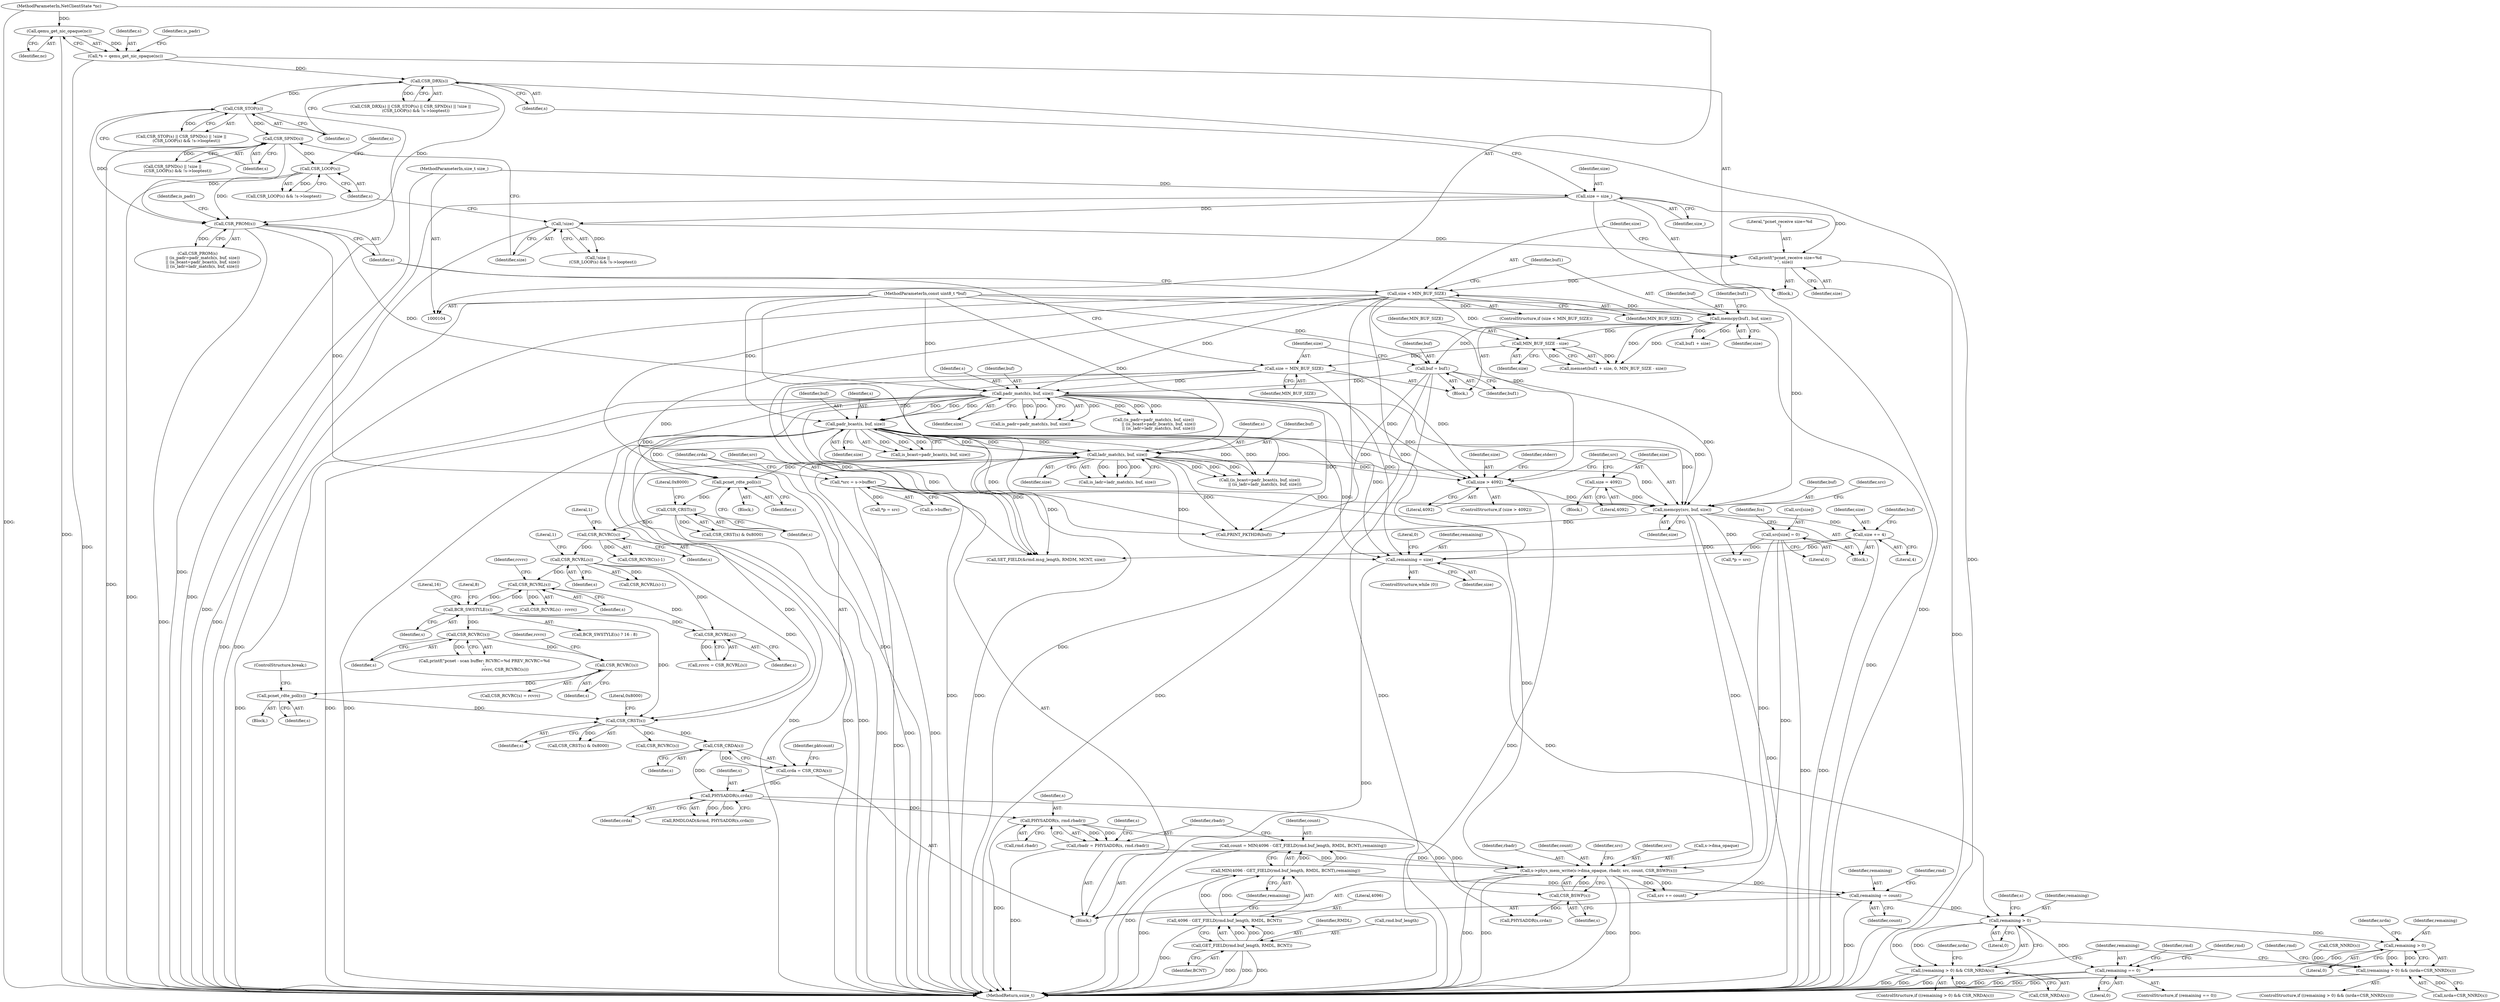 digraph "0_qemu_8b98a2f07175d46c3f7217639bd5e03f2ec56343@API" {
"1000500" [label="(Call,remaining > 0)"];
"1000473" [label="(Call,remaining -= count)"];
"1000461" [label="(Call,s->phys_mem_write(s->dma_opaque, rbadr, src, count, CSR_BSWP(s)))"];
"1000454" [label="(Call,rbadr = PHYSADDR(s, rmd.rbadr))"];
"1000456" [label="(Call,PHYSADDR(s, rmd.rbadr))"];
"1000429" [label="(Call,PHYSADDR(s,crda))"];
"1000330" [label="(Call,CSR_CRDA(s))"];
"1000301" [label="(Call,CSR_CRST(s))"];
"1000238" [label="(Call,CSR_RCVRL(s))"];
"1000229" [label="(Call,CSR_RCVRC(s))"];
"1000217" [label="(Call,CSR_CRST(s))"];
"1000211" [label="(Call,pcnet_rdte_poll(s))"];
"1000188" [label="(Call,CSR_PROM(s))"];
"1000141" [label="(Call,CSR_STOP(s))"];
"1000138" [label="(Call,CSR_DRX(s))"];
"1000110" [label="(Call,*s = qemu_get_nic_opaque(nc))"];
"1000112" [label="(Call,qemu_get_nic_opaque(nc))"];
"1000105" [label="(MethodParameterIn,NetClientState *nc)"];
"1000150" [label="(Call,CSR_LOOP(s))"];
"1000144" [label="(Call,CSR_SPND(s))"];
"1000206" [label="(Call,ladr_match(s, buf, size))"];
"1000200" [label="(Call,padr_bcast(s, buf, size))"];
"1000193" [label="(Call,padr_match(s, buf, size))"];
"1000180" [label="(Call,buf = buf1)"];
"1000168" [label="(Call,memcpy(buf1, buf, size))"];
"1000106" [label="(MethodParameterIn,const uint8_t *buf)"];
"1000164" [label="(Call,size < MIN_BUF_SIZE)"];
"1000160" [label="(Call,printf(\"pcnet_receive size=%d\n\", size))"];
"1000133" [label="(Call,size = size_)"];
"1000107" [label="(MethodParameterIn,size_t size_)"];
"1000147" [label="(Call,!size)"];
"1000183" [label="(Call,size = MIN_BUF_SIZE)"];
"1000177" [label="(Call,MIN_BUF_SIZE - size)"];
"1000295" [label="(Call,pcnet_rdte_poll(s))"];
"1000292" [label="(Call,CSR_RCVRC(s))"];
"1000289" [label="(Call,CSR_RCVRC(s))"];
"1000270" [label="(Call,BCR_SWSTYLE(s))"];
"1000266" [label="(Call,CSR_RCVRL(s))"];
"1000256" [label="(Call,CSR_RCVRL(s))"];
"1000328" [label="(Call,crda = CSR_CRDA(s))"];
"1000358" [label="(Call,src[size] = 0)"];
"1000354" [label="(Call,memcpy(src, buf, size))"];
"1000322" [label="(Call,*src = s->buffer)"];
"1000351" [label="(Call,size = 4092)"];
"1000344" [label="(Call,size > 4092)"];
"1000441" [label="(Call,count = MIN(4096 - GET_FIELD(rmd.buf_length, RMDL, BCNT),remaining))"];
"1000443" [label="(Call,MIN(4096 - GET_FIELD(rmd.buf_length, RMDL, BCNT),remaining))"];
"1000444" [label="(Call,4096 - GET_FIELD(rmd.buf_length, RMDL, BCNT))"];
"1000446" [label="(Call,GET_FIELD(rmd.buf_length, RMDL, BCNT))"];
"1000468" [label="(Call,CSR_BSWP(s))"];
"1000494" [label="(Call,remaining = size)"];
"1000390" [label="(Call,size += 4)"];
"1000499" [label="(Call,(remaining > 0) && CSR_NRDA(s))"];
"1000537" [label="(Call,remaining > 0)"];
"1000536" [label="(Call,(remaining > 0) && (nrda=CSR_NNRD(s)))"];
"1000565" [label="(Call,remaining == 0)"];
"1000204" [label="(Call,is_ladr=ladr_match(s, buf, size))"];
"1000133" [label="(Call,size = size_)"];
"1000465" [label="(Identifier,rbadr)"];
"1000400" [label="(Call,*p = src)"];
"1000177" [label="(Call,MIN_BUF_SIZE - size)"];
"1000359" [label="(Call,src[size])"];
"1000137" [label="(Call,CSR_DRX(s) || CSR_STOP(s) || CSR_SPND(s) || !size ||\n        (CSR_LOOP(s) && !s->looptest))"];
"1000443" [label="(Call,MIN(4096 - GET_FIELD(rmd.buf_length, RMDL, BCNT),remaining))"];
"1000645" [label="(Identifier,rmd)"];
"1000134" [label="(Identifier,size)"];
"1000463" [label="(Identifier,s)"];
"1000536" [label="(Call,(remaining > 0) && (nrda=CSR_NNRD(s)))"];
"1000203" [label="(Identifier,size)"];
"1000492" [label="(ControlStructure,while (0))"];
"1000458" [label="(Call,rmd.rbadr)"];
"1000166" [label="(Identifier,MIN_BUF_SIZE)"];
"1000257" [label="(Identifier,s)"];
"1000503" [label="(Call,CSR_NRDA(s))"];
"1000335" [label="(Identifier,pktcount)"];
"1000357" [label="(Identifier,size)"];
"1000567" [label="(Literal,0)"];
"1000187" [label="(Call,CSR_PROM(s)\n        || (is_padr=padr_match(s, buf, size))\n        || (is_bcast=padr_bcast(s, buf, size))\n        || (is_ladr=ladr_match(s, buf, size)))"];
"1000272" [label="(Literal,16)"];
"1000442" [label="(Identifier,count)"];
"1000547" [label="(Identifier,rmd)"];
"1000183" [label="(Call,size = MIN_BUF_SIZE)"];
"1000201" [label="(Identifier,s)"];
"1000498" [label="(ControlStructure,if ((remaining > 0) && CSR_NRDA(s)))"];
"1000302" [label="(Identifier,s)"];
"1000301" [label="(Call,CSR_CRST(s))"];
"1000135" [label="(Identifier,size_)"];
"1000473" [label="(Call,remaining -= count)"];
"1000139" [label="(Identifier,s)"];
"1000362" [label="(Literal,0)"];
"1000180" [label="(Call,buf = buf1)"];
"1000456" [label="(Call,PHYSADDR(s, rmd.rbadr))"];
"1000297" [label="(ControlStructure,break;)"];
"1000450" [label="(Identifier,RMDL)"];
"1000268" [label="(Identifier,rcvrc)"];
"1000470" [label="(Call,src += count)"];
"1000188" [label="(Call,CSR_PROM(s))"];
"1000426" [label="(Call,RMDLOAD(&rmd, PHYSADDR(s,crda)))"];
"1000172" [label="(Call,memset(buf1 + size, 0, MIN_BUF_SIZE - size))"];
"1000179" [label="(Identifier,size)"];
"1000322" [label="(Call,*src = s->buffer)"];
"1000181" [label="(Identifier,buf)"];
"1000355" [label="(Identifier,src)"];
"1000270" [label="(Call,BCR_SWSTYLE(s))"];
"1000185" [label="(Identifier,MIN_BUF_SIZE)"];
"1000165" [label="(Identifier,size)"];
"1000209" [label="(Identifier,size)"];
"1000116" [label="(Identifier,is_padr)"];
"1000173" [label="(Call,buf1 + size)"];
"1000330" [label="(Call,CSR_CRDA(s))"];
"1000496" [label="(Identifier,size)"];
"1000194" [label="(Identifier,s)"];
"1000564" [label="(ControlStructure,if (remaining == 0))"];
"1000541" [label="(Identifier,nrda)"];
"1000265" [label="(Call,CSR_RCVRL(s) - rcvrc)"];
"1000329" [label="(Identifier,crda)"];
"1000168" [label="(Call,memcpy(buf1, buf, size))"];
"1000542" [label="(Call,CSR_NNRD(s))"];
"1000324" [label="(Call,s->buffer)"];
"1000286" [label="(Call,printf(\"pcnet - scan buffer: RCVRC=%d PREV_RCVRC=%d\n\",\n                                rcvrc, CSR_RCVRC(s)))"];
"1000565" [label="(Call,remaining == 0)"];
"1000424" [label="(Call,PRINT_PKTHDR(buf))"];
"1000212" [label="(Identifier,s)"];
"1000230" [label="(Identifier,s)"];
"1000429" [label="(Call,PHYSADDR(s,crda))"];
"1000198" [label="(Call,is_bcast=padr_bcast(s, buf, size))"];
"1000140" [label="(Call,CSR_STOP(s) || CSR_SPND(s) || !size ||\n        (CSR_LOOP(s) && !s->looptest))"];
"1000537" [label="(Call,remaining > 0)"];
"1000105" [label="(MethodParameterIn,NetClientState *nc)"];
"1000191" [label="(Call,is_padr=padr_match(s, buf, size))"];
"1000162" [label="(Identifier,size)"];
"1000217" [label="(Call,CSR_CRST(s))"];
"1000138" [label="(Call,CSR_DRX(s))"];
"1000392" [label="(Literal,4)"];
"1000144" [label="(Call,CSR_SPND(s))"];
"1000500" [label="(Call,remaining > 0)"];
"1000229" [label="(Call,CSR_RCVRC(s))"];
"1000345" [label="(Identifier,size)"];
"1000189" [label="(Identifier,s)"];
"1000107" [label="(MethodParameterIn,size_t size_)"];
"1000323" [label="(Identifier,src)"];
"1000352" [label="(Identifier,size)"];
"1000446" [label="(Call,GET_FIELD(rmd.buf_length, RMDL, BCNT))"];
"1000148" [label="(Identifier,size)"];
"1000228" [label="(Call,CSR_RCVRC(s)-1)"];
"1000300" [label="(Call,CSR_CRST(s) & 0x8000)"];
"1000303" [label="(Literal,0x8000)"];
"1000154" [label="(Identifier,s)"];
"1000216" [label="(Call,CSR_CRST(s) & 0x8000)"];
"1000474" [label="(Identifier,remaining)"];
"1000444" [label="(Call,4096 - GET_FIELD(rmd.buf_length, RMDL, BCNT))"];
"1000451" [label="(Identifier,BCNT)"];
"1000540" [label="(Call,nrda=CSR_NNRD(s))"];
"1000151" [label="(Identifier,s)"];
"1000169" [label="(Identifier,buf1)"];
"1000493" [label="(Literal,0)"];
"1000143" [label="(Call,CSR_SPND(s) || !size ||\n        (CSR_LOOP(s) && !s->looptest))"];
"1000190" [label="(Call,(is_padr=padr_match(s, buf, size))\n        || (is_bcast=padr_bcast(s, buf, size))\n        || (is_ladr=ladr_match(s, buf, size)))"];
"1000161" [label="(Literal,\"pcnet_receive size=%d\n\")"];
"1000267" [label="(Identifier,s)"];
"1000452" [label="(Identifier,remaining)"];
"1000455" [label="(Identifier,rbadr)"];
"1000254" [label="(Call,rcvrc = CSR_RCVRL(s))"];
"1000461" [label="(Call,s->phys_mem_write(s->dma_opaque, rbadr, src, count, CSR_BSWP(s)))"];
"1000535" [label="(ControlStructure,if ((remaining > 0) && (nrda=CSR_NNRD(s))))"];
"1000285" [label="(Block,)"];
"1000499" [label="(Call,(remaining > 0) && CSR_NRDA(s))"];
"1000291" [label="(Call,CSR_RCVRC(s) = rcvrc)"];
"1000141" [label="(Call,CSR_STOP(s))"];
"1000200" [label="(Call,padr_bcast(s, buf, size))"];
"1000184" [label="(Identifier,size)"];
"1000195" [label="(Identifier,buf)"];
"1000342" [label="(Block,)"];
"1000343" [label="(ControlStructure,if (size > 4092))"];
"1000711" [label="(MethodReturn,ssize_t)"];
"1000569" [label="(Call,SET_FIELD(&rmd.msg_length, RMDM, MCNT, size))"];
"1000447" [label="(Call,rmd.buf_length)"];
"1000142" [label="(Identifier,s)"];
"1000292" [label="(Call,CSR_RCVRC(s))"];
"1000110" [label="(Call,*s = qemu_get_nic_opaque(nc))"];
"1000269" [label="(Call,BCR_SWSTYLE(s) ? 16 : 8)"];
"1000441" [label="(Call,count = MIN(4096 - GET_FIELD(rmd.buf_length, RMDL, BCNT),remaining))"];
"1000240" [label="(Literal,1)"];
"1000266" [label="(Call,CSR_RCVRL(s))"];
"1000211" [label="(Call,pcnet_rdte_poll(s))"];
"1000344" [label="(Call,size > 4092)"];
"1000108" [label="(Block,)"];
"1000475" [label="(Identifier,count)"];
"1000197" [label="(Call,(is_bcast=padr_bcast(s, buf, size))\n        || (is_ladr=ladr_match(s, buf, size)))"];
"1000468" [label="(Call,CSR_BSWP(s))"];
"1000431" [label="(Identifier,crda)"];
"1000170" [label="(Identifier,buf)"];
"1000146" [label="(Call,!size ||\n        (CSR_LOOP(s) && !s->looptest))"];
"1000290" [label="(Identifier,s)"];
"1000112" [label="(Call,qemu_get_nic_opaque(nc))"];
"1000351" [label="(Call,size = 4092)"];
"1000494" [label="(Call,remaining = size)"];
"1000346" [label="(Literal,4092)"];
"1000196" [label="(Identifier,size)"];
"1000502" [label="(Literal,0)"];
"1000479" [label="(Identifier,rmd)"];
"1000149" [label="(Call,CSR_LOOP(s) && !s->looptest)"];
"1000238" [label="(Call,CSR_RCVRL(s))"];
"1000163" [label="(ControlStructure,if (size < MIN_BUF_SIZE))"];
"1000271" [label="(Identifier,s)"];
"1000293" [label="(Identifier,s)"];
"1000349" [label="(Identifier,stderr)"];
"1000445" [label="(Literal,4096)"];
"1000539" [label="(Literal,0)"];
"1000538" [label="(Identifier,remaining)"];
"1000365" [label="(Identifier,fcs)"];
"1000467" [label="(Identifier,count)"];
"1000495" [label="(Identifier,remaining)"];
"1000572" [label="(Identifier,rmd)"];
"1000147" [label="(Call,!size)"];
"1000471" [label="(Identifier,src)"];
"1000193" [label="(Call,padr_match(s, buf, size))"];
"1000207" [label="(Identifier,s)"];
"1000391" [label="(Identifier,size)"];
"1000320" [label="(Block,)"];
"1000347" [label="(Block,)"];
"1000294" [label="(Identifier,rcvrc)"];
"1000192" [label="(Identifier,is_padr)"];
"1000289" [label="(Call,CSR_RCVRC(s))"];
"1000239" [label="(Identifier,s)"];
"1000150" [label="(Call,CSR_LOOP(s))"];
"1000454" [label="(Call,rbadr = PHYSADDR(s, rmd.rbadr))"];
"1000218" [label="(Identifier,s)"];
"1000469" [label="(Identifier,s)"];
"1000210" [label="(Block,)"];
"1000368" [label="(Call,*p = src)"];
"1000295" [label="(Call,pcnet_rdte_poll(s))"];
"1000390" [label="(Call,size += 4)"];
"1000296" [label="(Identifier,s)"];
"1000354" [label="(Call,memcpy(src, buf, size))"];
"1000164" [label="(Call,size < MIN_BUF_SIZE)"];
"1000182" [label="(Identifier,buf1)"];
"1000174" [label="(Identifier,buf1)"];
"1000508" [label="(Identifier,nrda)"];
"1000256" [label="(Call,CSR_RCVRL(s))"];
"1000219" [label="(Literal,0x8000)"];
"1000145" [label="(Identifier,s)"];
"1000171" [label="(Identifier,size)"];
"1000457" [label="(Identifier,s)"];
"1000178" [label="(Identifier,MIN_BUF_SIZE)"];
"1000501" [label="(Identifier,remaining)"];
"1000328" [label="(Call,crda = CSR_CRDA(s))"];
"1000566" [label="(Identifier,remaining)"];
"1000487" [label="(Call,PHYSADDR(s,crda))"];
"1000466" [label="(Identifier,src)"];
"1000106" [label="(MethodParameterIn,const uint8_t *buf)"];
"1000273" [label="(Literal,8)"];
"1000358" [label="(Call,src[size] = 0)"];
"1000111" [label="(Identifier,s)"];
"1000231" [label="(Literal,1)"];
"1000356" [label="(Identifier,buf)"];
"1000425" [label="(Identifier,buf)"];
"1000237" [label="(Call,CSR_RCVRL(s)-1)"];
"1000206" [label="(Call,ladr_match(s, buf, size))"];
"1000331" [label="(Identifier,s)"];
"1000113" [label="(Identifier,nc)"];
"1000430" [label="(Identifier,s)"];
"1000504" [label="(Identifier,s)"];
"1000360" [label="(Identifier,src)"];
"1000208" [label="(Identifier,buf)"];
"1000307" [label="(Call,CSR_RCVRC(s))"];
"1000462" [label="(Call,s->dma_opaque)"];
"1000160" [label="(Call,printf(\"pcnet_receive size=%d\n\", size))"];
"1000202" [label="(Identifier,buf)"];
"1000353" [label="(Literal,4092)"];
"1000167" [label="(Block,)"];
"1000500" -> "1000499"  [label="AST: "];
"1000500" -> "1000502"  [label="CFG: "];
"1000501" -> "1000500"  [label="AST: "];
"1000502" -> "1000500"  [label="AST: "];
"1000504" -> "1000500"  [label="CFG: "];
"1000499" -> "1000500"  [label="CFG: "];
"1000500" -> "1000499"  [label="DDG: "];
"1000500" -> "1000499"  [label="DDG: "];
"1000473" -> "1000500"  [label="DDG: "];
"1000494" -> "1000500"  [label="DDG: "];
"1000500" -> "1000537"  [label="DDG: "];
"1000500" -> "1000565"  [label="DDG: "];
"1000473" -> "1000320"  [label="AST: "];
"1000473" -> "1000475"  [label="CFG: "];
"1000474" -> "1000473"  [label="AST: "];
"1000475" -> "1000473"  [label="AST: "];
"1000479" -> "1000473"  [label="CFG: "];
"1000473" -> "1000711"  [label="DDG: "];
"1000461" -> "1000473"  [label="DDG: "];
"1000443" -> "1000473"  [label="DDG: "];
"1000461" -> "1000320"  [label="AST: "];
"1000461" -> "1000468"  [label="CFG: "];
"1000462" -> "1000461"  [label="AST: "];
"1000465" -> "1000461"  [label="AST: "];
"1000466" -> "1000461"  [label="AST: "];
"1000467" -> "1000461"  [label="AST: "];
"1000468" -> "1000461"  [label="AST: "];
"1000471" -> "1000461"  [label="CFG: "];
"1000461" -> "1000711"  [label="DDG: "];
"1000461" -> "1000711"  [label="DDG: "];
"1000461" -> "1000711"  [label="DDG: "];
"1000461" -> "1000711"  [label="DDG: "];
"1000454" -> "1000461"  [label="DDG: "];
"1000358" -> "1000461"  [label="DDG: "];
"1000354" -> "1000461"  [label="DDG: "];
"1000322" -> "1000461"  [label="DDG: "];
"1000441" -> "1000461"  [label="DDG: "];
"1000468" -> "1000461"  [label="DDG: "];
"1000461" -> "1000470"  [label="DDG: "];
"1000461" -> "1000470"  [label="DDG: "];
"1000454" -> "1000320"  [label="AST: "];
"1000454" -> "1000456"  [label="CFG: "];
"1000455" -> "1000454"  [label="AST: "];
"1000456" -> "1000454"  [label="AST: "];
"1000463" -> "1000454"  [label="CFG: "];
"1000454" -> "1000711"  [label="DDG: "];
"1000456" -> "1000454"  [label="DDG: "];
"1000456" -> "1000454"  [label="DDG: "];
"1000456" -> "1000458"  [label="CFG: "];
"1000457" -> "1000456"  [label="AST: "];
"1000458" -> "1000456"  [label="AST: "];
"1000456" -> "1000711"  [label="DDG: "];
"1000429" -> "1000456"  [label="DDG: "];
"1000456" -> "1000468"  [label="DDG: "];
"1000429" -> "1000426"  [label="AST: "];
"1000429" -> "1000431"  [label="CFG: "];
"1000430" -> "1000429"  [label="AST: "];
"1000431" -> "1000429"  [label="AST: "];
"1000426" -> "1000429"  [label="CFG: "];
"1000429" -> "1000426"  [label="DDG: "];
"1000429" -> "1000426"  [label="DDG: "];
"1000330" -> "1000429"  [label="DDG: "];
"1000328" -> "1000429"  [label="DDG: "];
"1000429" -> "1000487"  [label="DDG: "];
"1000330" -> "1000328"  [label="AST: "];
"1000330" -> "1000331"  [label="CFG: "];
"1000331" -> "1000330"  [label="AST: "];
"1000328" -> "1000330"  [label="CFG: "];
"1000330" -> "1000328"  [label="DDG: "];
"1000301" -> "1000330"  [label="DDG: "];
"1000301" -> "1000300"  [label="AST: "];
"1000301" -> "1000302"  [label="CFG: "];
"1000302" -> "1000301"  [label="AST: "];
"1000303" -> "1000301"  [label="CFG: "];
"1000301" -> "1000300"  [label="DDG: "];
"1000238" -> "1000301"  [label="DDG: "];
"1000295" -> "1000301"  [label="DDG: "];
"1000217" -> "1000301"  [label="DDG: "];
"1000270" -> "1000301"  [label="DDG: "];
"1000301" -> "1000307"  [label="DDG: "];
"1000238" -> "1000237"  [label="AST: "];
"1000238" -> "1000239"  [label="CFG: "];
"1000239" -> "1000238"  [label="AST: "];
"1000240" -> "1000238"  [label="CFG: "];
"1000238" -> "1000237"  [label="DDG: "];
"1000229" -> "1000238"  [label="DDG: "];
"1000238" -> "1000256"  [label="DDG: "];
"1000238" -> "1000266"  [label="DDG: "];
"1000229" -> "1000228"  [label="AST: "];
"1000229" -> "1000230"  [label="CFG: "];
"1000230" -> "1000229"  [label="AST: "];
"1000231" -> "1000229"  [label="CFG: "];
"1000229" -> "1000228"  [label="DDG: "];
"1000217" -> "1000229"  [label="DDG: "];
"1000217" -> "1000216"  [label="AST: "];
"1000217" -> "1000218"  [label="CFG: "];
"1000218" -> "1000217"  [label="AST: "];
"1000219" -> "1000217"  [label="CFG: "];
"1000217" -> "1000216"  [label="DDG: "];
"1000211" -> "1000217"  [label="DDG: "];
"1000211" -> "1000210"  [label="AST: "];
"1000211" -> "1000212"  [label="CFG: "];
"1000212" -> "1000211"  [label="AST: "];
"1000218" -> "1000211"  [label="CFG: "];
"1000188" -> "1000211"  [label="DDG: "];
"1000206" -> "1000211"  [label="DDG: "];
"1000193" -> "1000211"  [label="DDG: "];
"1000200" -> "1000211"  [label="DDG: "];
"1000188" -> "1000187"  [label="AST: "];
"1000188" -> "1000189"  [label="CFG: "];
"1000189" -> "1000188"  [label="AST: "];
"1000192" -> "1000188"  [label="CFG: "];
"1000187" -> "1000188"  [label="CFG: "];
"1000188" -> "1000711"  [label="DDG: "];
"1000188" -> "1000187"  [label="DDG: "];
"1000141" -> "1000188"  [label="DDG: "];
"1000150" -> "1000188"  [label="DDG: "];
"1000138" -> "1000188"  [label="DDG: "];
"1000144" -> "1000188"  [label="DDG: "];
"1000188" -> "1000193"  [label="DDG: "];
"1000141" -> "1000140"  [label="AST: "];
"1000141" -> "1000142"  [label="CFG: "];
"1000142" -> "1000141"  [label="AST: "];
"1000145" -> "1000141"  [label="CFG: "];
"1000140" -> "1000141"  [label="CFG: "];
"1000141" -> "1000711"  [label="DDG: "];
"1000141" -> "1000140"  [label="DDG: "];
"1000138" -> "1000141"  [label="DDG: "];
"1000141" -> "1000144"  [label="DDG: "];
"1000138" -> "1000137"  [label="AST: "];
"1000138" -> "1000139"  [label="CFG: "];
"1000139" -> "1000138"  [label="AST: "];
"1000142" -> "1000138"  [label="CFG: "];
"1000137" -> "1000138"  [label="CFG: "];
"1000138" -> "1000711"  [label="DDG: "];
"1000138" -> "1000137"  [label="DDG: "];
"1000110" -> "1000138"  [label="DDG: "];
"1000110" -> "1000108"  [label="AST: "];
"1000110" -> "1000112"  [label="CFG: "];
"1000111" -> "1000110"  [label="AST: "];
"1000112" -> "1000110"  [label="AST: "];
"1000116" -> "1000110"  [label="CFG: "];
"1000110" -> "1000711"  [label="DDG: "];
"1000112" -> "1000110"  [label="DDG: "];
"1000112" -> "1000113"  [label="CFG: "];
"1000113" -> "1000112"  [label="AST: "];
"1000112" -> "1000711"  [label="DDG: "];
"1000105" -> "1000112"  [label="DDG: "];
"1000105" -> "1000104"  [label="AST: "];
"1000105" -> "1000711"  [label="DDG: "];
"1000150" -> "1000149"  [label="AST: "];
"1000150" -> "1000151"  [label="CFG: "];
"1000151" -> "1000150"  [label="AST: "];
"1000154" -> "1000150"  [label="CFG: "];
"1000149" -> "1000150"  [label="CFG: "];
"1000150" -> "1000711"  [label="DDG: "];
"1000150" -> "1000149"  [label="DDG: "];
"1000144" -> "1000150"  [label="DDG: "];
"1000144" -> "1000143"  [label="AST: "];
"1000144" -> "1000145"  [label="CFG: "];
"1000145" -> "1000144"  [label="AST: "];
"1000148" -> "1000144"  [label="CFG: "];
"1000143" -> "1000144"  [label="CFG: "];
"1000144" -> "1000711"  [label="DDG: "];
"1000144" -> "1000143"  [label="DDG: "];
"1000206" -> "1000204"  [label="AST: "];
"1000206" -> "1000209"  [label="CFG: "];
"1000207" -> "1000206"  [label="AST: "];
"1000208" -> "1000206"  [label="AST: "];
"1000209" -> "1000206"  [label="AST: "];
"1000204" -> "1000206"  [label="CFG: "];
"1000206" -> "1000711"  [label="DDG: "];
"1000206" -> "1000711"  [label="DDG: "];
"1000206" -> "1000711"  [label="DDG: "];
"1000206" -> "1000197"  [label="DDG: "];
"1000206" -> "1000197"  [label="DDG: "];
"1000206" -> "1000197"  [label="DDG: "];
"1000206" -> "1000204"  [label="DDG: "];
"1000206" -> "1000204"  [label="DDG: "];
"1000206" -> "1000204"  [label="DDG: "];
"1000200" -> "1000206"  [label="DDG: "];
"1000200" -> "1000206"  [label="DDG: "];
"1000200" -> "1000206"  [label="DDG: "];
"1000106" -> "1000206"  [label="DDG: "];
"1000206" -> "1000344"  [label="DDG: "];
"1000206" -> "1000354"  [label="DDG: "];
"1000206" -> "1000424"  [label="DDG: "];
"1000206" -> "1000494"  [label="DDG: "];
"1000206" -> "1000569"  [label="DDG: "];
"1000200" -> "1000198"  [label="AST: "];
"1000200" -> "1000203"  [label="CFG: "];
"1000201" -> "1000200"  [label="AST: "];
"1000202" -> "1000200"  [label="AST: "];
"1000203" -> "1000200"  [label="AST: "];
"1000198" -> "1000200"  [label="CFG: "];
"1000200" -> "1000711"  [label="DDG: "];
"1000200" -> "1000711"  [label="DDG: "];
"1000200" -> "1000711"  [label="DDG: "];
"1000200" -> "1000197"  [label="DDG: "];
"1000200" -> "1000197"  [label="DDG: "];
"1000200" -> "1000197"  [label="DDG: "];
"1000200" -> "1000198"  [label="DDG: "];
"1000200" -> "1000198"  [label="DDG: "];
"1000200" -> "1000198"  [label="DDG: "];
"1000193" -> "1000200"  [label="DDG: "];
"1000193" -> "1000200"  [label="DDG: "];
"1000193" -> "1000200"  [label="DDG: "];
"1000106" -> "1000200"  [label="DDG: "];
"1000200" -> "1000344"  [label="DDG: "];
"1000200" -> "1000354"  [label="DDG: "];
"1000200" -> "1000424"  [label="DDG: "];
"1000200" -> "1000494"  [label="DDG: "];
"1000200" -> "1000569"  [label="DDG: "];
"1000193" -> "1000191"  [label="AST: "];
"1000193" -> "1000196"  [label="CFG: "];
"1000194" -> "1000193"  [label="AST: "];
"1000195" -> "1000193"  [label="AST: "];
"1000196" -> "1000193"  [label="AST: "];
"1000191" -> "1000193"  [label="CFG: "];
"1000193" -> "1000711"  [label="DDG: "];
"1000193" -> "1000711"  [label="DDG: "];
"1000193" -> "1000711"  [label="DDG: "];
"1000193" -> "1000190"  [label="DDG: "];
"1000193" -> "1000190"  [label="DDG: "];
"1000193" -> "1000190"  [label="DDG: "];
"1000193" -> "1000191"  [label="DDG: "];
"1000193" -> "1000191"  [label="DDG: "];
"1000193" -> "1000191"  [label="DDG: "];
"1000180" -> "1000193"  [label="DDG: "];
"1000106" -> "1000193"  [label="DDG: "];
"1000183" -> "1000193"  [label="DDG: "];
"1000164" -> "1000193"  [label="DDG: "];
"1000193" -> "1000344"  [label="DDG: "];
"1000193" -> "1000354"  [label="DDG: "];
"1000193" -> "1000424"  [label="DDG: "];
"1000193" -> "1000494"  [label="DDG: "];
"1000193" -> "1000569"  [label="DDG: "];
"1000180" -> "1000167"  [label="AST: "];
"1000180" -> "1000182"  [label="CFG: "];
"1000181" -> "1000180"  [label="AST: "];
"1000182" -> "1000180"  [label="AST: "];
"1000184" -> "1000180"  [label="CFG: "];
"1000180" -> "1000711"  [label="DDG: "];
"1000180" -> "1000711"  [label="DDG: "];
"1000168" -> "1000180"  [label="DDG: "];
"1000106" -> "1000180"  [label="DDG: "];
"1000180" -> "1000354"  [label="DDG: "];
"1000180" -> "1000424"  [label="DDG: "];
"1000168" -> "1000167"  [label="AST: "];
"1000168" -> "1000171"  [label="CFG: "];
"1000169" -> "1000168"  [label="AST: "];
"1000170" -> "1000168"  [label="AST: "];
"1000171" -> "1000168"  [label="AST: "];
"1000174" -> "1000168"  [label="CFG: "];
"1000168" -> "1000711"  [label="DDG: "];
"1000106" -> "1000168"  [label="DDG: "];
"1000164" -> "1000168"  [label="DDG: "];
"1000168" -> "1000172"  [label="DDG: "];
"1000168" -> "1000172"  [label="DDG: "];
"1000168" -> "1000173"  [label="DDG: "];
"1000168" -> "1000173"  [label="DDG: "];
"1000168" -> "1000177"  [label="DDG: "];
"1000106" -> "1000104"  [label="AST: "];
"1000106" -> "1000711"  [label="DDG: "];
"1000106" -> "1000354"  [label="DDG: "];
"1000106" -> "1000424"  [label="DDG: "];
"1000164" -> "1000163"  [label="AST: "];
"1000164" -> "1000166"  [label="CFG: "];
"1000165" -> "1000164"  [label="AST: "];
"1000166" -> "1000164"  [label="AST: "];
"1000169" -> "1000164"  [label="CFG: "];
"1000189" -> "1000164"  [label="CFG: "];
"1000164" -> "1000711"  [label="DDG: "];
"1000164" -> "1000711"  [label="DDG: "];
"1000164" -> "1000711"  [label="DDG: "];
"1000160" -> "1000164"  [label="DDG: "];
"1000164" -> "1000177"  [label="DDG: "];
"1000164" -> "1000344"  [label="DDG: "];
"1000164" -> "1000494"  [label="DDG: "];
"1000164" -> "1000569"  [label="DDG: "];
"1000160" -> "1000108"  [label="AST: "];
"1000160" -> "1000162"  [label="CFG: "];
"1000161" -> "1000160"  [label="AST: "];
"1000162" -> "1000160"  [label="AST: "];
"1000165" -> "1000160"  [label="CFG: "];
"1000160" -> "1000711"  [label="DDG: "];
"1000133" -> "1000160"  [label="DDG: "];
"1000147" -> "1000160"  [label="DDG: "];
"1000133" -> "1000108"  [label="AST: "];
"1000133" -> "1000135"  [label="CFG: "];
"1000134" -> "1000133"  [label="AST: "];
"1000135" -> "1000133"  [label="AST: "];
"1000139" -> "1000133"  [label="CFG: "];
"1000133" -> "1000711"  [label="DDG: "];
"1000133" -> "1000711"  [label="DDG: "];
"1000107" -> "1000133"  [label="DDG: "];
"1000133" -> "1000147"  [label="DDG: "];
"1000107" -> "1000104"  [label="AST: "];
"1000107" -> "1000711"  [label="DDG: "];
"1000147" -> "1000146"  [label="AST: "];
"1000147" -> "1000148"  [label="CFG: "];
"1000148" -> "1000147"  [label="AST: "];
"1000151" -> "1000147"  [label="CFG: "];
"1000146" -> "1000147"  [label="CFG: "];
"1000147" -> "1000711"  [label="DDG: "];
"1000147" -> "1000146"  [label="DDG: "];
"1000183" -> "1000167"  [label="AST: "];
"1000183" -> "1000185"  [label="CFG: "];
"1000184" -> "1000183"  [label="AST: "];
"1000185" -> "1000183"  [label="AST: "];
"1000189" -> "1000183"  [label="CFG: "];
"1000183" -> "1000711"  [label="DDG: "];
"1000183" -> "1000711"  [label="DDG: "];
"1000177" -> "1000183"  [label="DDG: "];
"1000183" -> "1000344"  [label="DDG: "];
"1000183" -> "1000494"  [label="DDG: "];
"1000183" -> "1000569"  [label="DDG: "];
"1000177" -> "1000172"  [label="AST: "];
"1000177" -> "1000179"  [label="CFG: "];
"1000178" -> "1000177"  [label="AST: "];
"1000179" -> "1000177"  [label="AST: "];
"1000172" -> "1000177"  [label="CFG: "];
"1000177" -> "1000172"  [label="DDG: "];
"1000177" -> "1000172"  [label="DDG: "];
"1000295" -> "1000285"  [label="AST: "];
"1000295" -> "1000296"  [label="CFG: "];
"1000296" -> "1000295"  [label="AST: "];
"1000297" -> "1000295"  [label="CFG: "];
"1000292" -> "1000295"  [label="DDG: "];
"1000292" -> "1000291"  [label="AST: "];
"1000292" -> "1000293"  [label="CFG: "];
"1000293" -> "1000292"  [label="AST: "];
"1000294" -> "1000292"  [label="CFG: "];
"1000289" -> "1000292"  [label="DDG: "];
"1000289" -> "1000286"  [label="AST: "];
"1000289" -> "1000290"  [label="CFG: "];
"1000290" -> "1000289"  [label="AST: "];
"1000286" -> "1000289"  [label="CFG: "];
"1000289" -> "1000286"  [label="DDG: "];
"1000270" -> "1000289"  [label="DDG: "];
"1000270" -> "1000269"  [label="AST: "];
"1000270" -> "1000271"  [label="CFG: "];
"1000271" -> "1000270"  [label="AST: "];
"1000272" -> "1000270"  [label="CFG: "];
"1000273" -> "1000270"  [label="CFG: "];
"1000270" -> "1000256"  [label="DDG: "];
"1000270" -> "1000266"  [label="DDG: "];
"1000266" -> "1000270"  [label="DDG: "];
"1000266" -> "1000265"  [label="AST: "];
"1000266" -> "1000267"  [label="CFG: "];
"1000267" -> "1000266"  [label="AST: "];
"1000268" -> "1000266"  [label="CFG: "];
"1000266" -> "1000265"  [label="DDG: "];
"1000256" -> "1000266"  [label="DDG: "];
"1000256" -> "1000254"  [label="AST: "];
"1000256" -> "1000257"  [label="CFG: "];
"1000257" -> "1000256"  [label="AST: "];
"1000254" -> "1000256"  [label="CFG: "];
"1000256" -> "1000254"  [label="DDG: "];
"1000328" -> "1000320"  [label="AST: "];
"1000329" -> "1000328"  [label="AST: "];
"1000335" -> "1000328"  [label="CFG: "];
"1000358" -> "1000342"  [label="AST: "];
"1000358" -> "1000362"  [label="CFG: "];
"1000359" -> "1000358"  [label="AST: "];
"1000362" -> "1000358"  [label="AST: "];
"1000365" -> "1000358"  [label="CFG: "];
"1000358" -> "1000711"  [label="DDG: "];
"1000358" -> "1000368"  [label="DDG: "];
"1000358" -> "1000470"  [label="DDG: "];
"1000354" -> "1000342"  [label="AST: "];
"1000354" -> "1000357"  [label="CFG: "];
"1000355" -> "1000354"  [label="AST: "];
"1000356" -> "1000354"  [label="AST: "];
"1000357" -> "1000354"  [label="AST: "];
"1000360" -> "1000354"  [label="CFG: "];
"1000354" -> "1000711"  [label="DDG: "];
"1000322" -> "1000354"  [label="DDG: "];
"1000351" -> "1000354"  [label="DDG: "];
"1000344" -> "1000354"  [label="DDG: "];
"1000354" -> "1000368"  [label="DDG: "];
"1000354" -> "1000390"  [label="DDG: "];
"1000354" -> "1000424"  [label="DDG: "];
"1000322" -> "1000320"  [label="AST: "];
"1000322" -> "1000324"  [label="CFG: "];
"1000323" -> "1000322"  [label="AST: "];
"1000324" -> "1000322"  [label="AST: "];
"1000329" -> "1000322"  [label="CFG: "];
"1000322" -> "1000711"  [label="DDG: "];
"1000322" -> "1000400"  [label="DDG: "];
"1000351" -> "1000347"  [label="AST: "];
"1000351" -> "1000353"  [label="CFG: "];
"1000352" -> "1000351"  [label="AST: "];
"1000353" -> "1000351"  [label="AST: "];
"1000355" -> "1000351"  [label="CFG: "];
"1000344" -> "1000343"  [label="AST: "];
"1000344" -> "1000346"  [label="CFG: "];
"1000345" -> "1000344"  [label="AST: "];
"1000346" -> "1000344"  [label="AST: "];
"1000349" -> "1000344"  [label="CFG: "];
"1000355" -> "1000344"  [label="CFG: "];
"1000344" -> "1000711"  [label="DDG: "];
"1000441" -> "1000320"  [label="AST: "];
"1000441" -> "1000443"  [label="CFG: "];
"1000442" -> "1000441"  [label="AST: "];
"1000443" -> "1000441"  [label="AST: "];
"1000455" -> "1000441"  [label="CFG: "];
"1000441" -> "1000711"  [label="DDG: "];
"1000443" -> "1000441"  [label="DDG: "];
"1000443" -> "1000441"  [label="DDG: "];
"1000443" -> "1000452"  [label="CFG: "];
"1000444" -> "1000443"  [label="AST: "];
"1000452" -> "1000443"  [label="AST: "];
"1000443" -> "1000711"  [label="DDG: "];
"1000444" -> "1000443"  [label="DDG: "];
"1000444" -> "1000443"  [label="DDG: "];
"1000444" -> "1000446"  [label="CFG: "];
"1000445" -> "1000444"  [label="AST: "];
"1000446" -> "1000444"  [label="AST: "];
"1000452" -> "1000444"  [label="CFG: "];
"1000444" -> "1000711"  [label="DDG: "];
"1000446" -> "1000444"  [label="DDG: "];
"1000446" -> "1000444"  [label="DDG: "];
"1000446" -> "1000444"  [label="DDG: "];
"1000446" -> "1000451"  [label="CFG: "];
"1000447" -> "1000446"  [label="AST: "];
"1000450" -> "1000446"  [label="AST: "];
"1000451" -> "1000446"  [label="AST: "];
"1000446" -> "1000711"  [label="DDG: "];
"1000446" -> "1000711"  [label="DDG: "];
"1000446" -> "1000711"  [label="DDG: "];
"1000468" -> "1000469"  [label="CFG: "];
"1000469" -> "1000468"  [label="AST: "];
"1000468" -> "1000487"  [label="DDG: "];
"1000494" -> "1000492"  [label="AST: "];
"1000494" -> "1000496"  [label="CFG: "];
"1000495" -> "1000494"  [label="AST: "];
"1000496" -> "1000494"  [label="AST: "];
"1000493" -> "1000494"  [label="CFG: "];
"1000494" -> "1000711"  [label="DDG: "];
"1000390" -> "1000494"  [label="DDG: "];
"1000390" -> "1000342"  [label="AST: "];
"1000390" -> "1000392"  [label="CFG: "];
"1000391" -> "1000390"  [label="AST: "];
"1000392" -> "1000390"  [label="AST: "];
"1000425" -> "1000390"  [label="CFG: "];
"1000390" -> "1000711"  [label="DDG: "];
"1000390" -> "1000569"  [label="DDG: "];
"1000499" -> "1000498"  [label="AST: "];
"1000499" -> "1000503"  [label="CFG: "];
"1000503" -> "1000499"  [label="AST: "];
"1000508" -> "1000499"  [label="CFG: "];
"1000566" -> "1000499"  [label="CFG: "];
"1000499" -> "1000711"  [label="DDG: "];
"1000499" -> "1000711"  [label="DDG: "];
"1000499" -> "1000711"  [label="DDG: "];
"1000503" -> "1000499"  [label="DDG: "];
"1000537" -> "1000536"  [label="AST: "];
"1000537" -> "1000539"  [label="CFG: "];
"1000538" -> "1000537"  [label="AST: "];
"1000539" -> "1000537"  [label="AST: "];
"1000541" -> "1000537"  [label="CFG: "];
"1000536" -> "1000537"  [label="CFG: "];
"1000537" -> "1000536"  [label="DDG: "];
"1000537" -> "1000536"  [label="DDG: "];
"1000537" -> "1000565"  [label="DDG: "];
"1000536" -> "1000535"  [label="AST: "];
"1000536" -> "1000540"  [label="CFG: "];
"1000540" -> "1000536"  [label="AST: "];
"1000547" -> "1000536"  [label="CFG: "];
"1000566" -> "1000536"  [label="CFG: "];
"1000536" -> "1000711"  [label="DDG: "];
"1000536" -> "1000711"  [label="DDG: "];
"1000540" -> "1000536"  [label="DDG: "];
"1000542" -> "1000536"  [label="DDG: "];
"1000565" -> "1000564"  [label="AST: "];
"1000565" -> "1000567"  [label="CFG: "];
"1000566" -> "1000565"  [label="AST: "];
"1000567" -> "1000565"  [label="AST: "];
"1000572" -> "1000565"  [label="CFG: "];
"1000645" -> "1000565"  [label="CFG: "];
"1000565" -> "1000711"  [label="DDG: "];
"1000565" -> "1000711"  [label="DDG: "];
}

